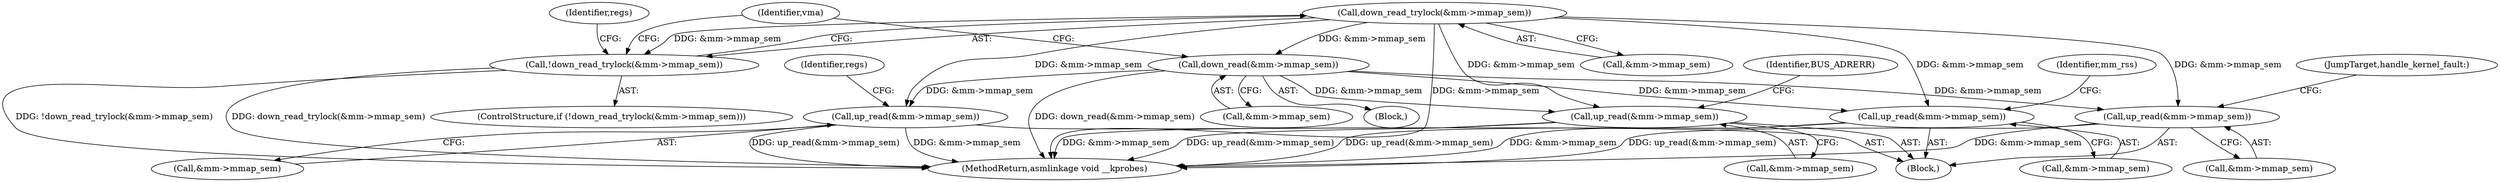 digraph "0_linux_a8b0ca17b80e92faab46ee7179ba9e99ccb61233_44@API" {
"1000247" [label="(Call,down_read_trylock(&mm->mmap_sem))"];
"1000246" [label="(Call,!down_read_trylock(&mm->mmap_sem))"];
"1000272" [label="(Call,down_read(&mm->mmap_sem))"];
"1000527" [label="(Call,up_read(&mm->mmap_sem))"];
"1000595" [label="(Call,up_read(&mm->mmap_sem))"];
"1000614" [label="(Call,up_read(&mm->mmap_sem))"];
"1000643" [label="(Call,up_read(&mm->mmap_sem))"];
"1000527" [label="(Call,up_read(&mm->mmap_sem))"];
"1000252" [label="(Block,)"];
"1000248" [label="(Call,&mm->mmap_sem)"];
"1000528" [label="(Call,&mm->mmap_sem)"];
"1000643" [label="(Call,up_read(&mm->mmap_sem))"];
"1000596" [label="(Call,&mm->mmap_sem)"];
"1000615" [label="(Call,&mm->mmap_sem)"];
"1000533" [label="(Identifier,mm_rss)"];
"1000278" [label="(Identifier,vma)"];
"1000246" [label="(Call,!down_read_trylock(&mm->mmap_sem))"];
"1000595" [label="(Call,up_read(&mm->mmap_sem))"];
"1000644" [label="(Call,&mm->mmap_sem)"];
"1000273" [label="(Call,&mm->mmap_sem)"];
"1000661" [label="(MethodReturn,asmlinkage void __kprobes)"];
"1000257" [label="(Identifier,regs)"];
"1000614" [label="(Call,up_read(&mm->mmap_sem))"];
"1000600" [label="(JumpTarget,handle_kernel_fault:)"];
"1000272" [label="(Call,down_read(&mm->mmap_sem))"];
"1000247" [label="(Call,down_read_trylock(&mm->mmap_sem))"];
"1000649" [label="(Identifier,BUS_ADRERR)"];
"1000117" [label="(Block,)"];
"1000623" [label="(Identifier,regs)"];
"1000245" [label="(ControlStructure,if (!down_read_trylock(&mm->mmap_sem)))"];
"1000247" -> "1000246"  [label="AST: "];
"1000247" -> "1000248"  [label="CFG: "];
"1000248" -> "1000247"  [label="AST: "];
"1000246" -> "1000247"  [label="CFG: "];
"1000247" -> "1000661"  [label="DDG: &mm->mmap_sem"];
"1000247" -> "1000246"  [label="DDG: &mm->mmap_sem"];
"1000247" -> "1000272"  [label="DDG: &mm->mmap_sem"];
"1000247" -> "1000527"  [label="DDG: &mm->mmap_sem"];
"1000247" -> "1000595"  [label="DDG: &mm->mmap_sem"];
"1000247" -> "1000614"  [label="DDG: &mm->mmap_sem"];
"1000247" -> "1000643"  [label="DDG: &mm->mmap_sem"];
"1000246" -> "1000245"  [label="AST: "];
"1000257" -> "1000246"  [label="CFG: "];
"1000278" -> "1000246"  [label="CFG: "];
"1000246" -> "1000661"  [label="DDG: !down_read_trylock(&mm->mmap_sem)"];
"1000246" -> "1000661"  [label="DDG: down_read_trylock(&mm->mmap_sem)"];
"1000272" -> "1000252"  [label="AST: "];
"1000272" -> "1000273"  [label="CFG: "];
"1000273" -> "1000272"  [label="AST: "];
"1000278" -> "1000272"  [label="CFG: "];
"1000272" -> "1000661"  [label="DDG: down_read(&mm->mmap_sem)"];
"1000272" -> "1000527"  [label="DDG: &mm->mmap_sem"];
"1000272" -> "1000595"  [label="DDG: &mm->mmap_sem"];
"1000272" -> "1000614"  [label="DDG: &mm->mmap_sem"];
"1000272" -> "1000643"  [label="DDG: &mm->mmap_sem"];
"1000527" -> "1000117"  [label="AST: "];
"1000527" -> "1000528"  [label="CFG: "];
"1000528" -> "1000527"  [label="AST: "];
"1000533" -> "1000527"  [label="CFG: "];
"1000527" -> "1000661"  [label="DDG: &mm->mmap_sem"];
"1000527" -> "1000661"  [label="DDG: up_read(&mm->mmap_sem)"];
"1000595" -> "1000117"  [label="AST: "];
"1000595" -> "1000596"  [label="CFG: "];
"1000596" -> "1000595"  [label="AST: "];
"1000600" -> "1000595"  [label="CFG: "];
"1000595" -> "1000661"  [label="DDG: up_read(&mm->mmap_sem)"];
"1000595" -> "1000661"  [label="DDG: &mm->mmap_sem"];
"1000614" -> "1000117"  [label="AST: "];
"1000614" -> "1000615"  [label="CFG: "];
"1000615" -> "1000614"  [label="AST: "];
"1000623" -> "1000614"  [label="CFG: "];
"1000614" -> "1000661"  [label="DDG: up_read(&mm->mmap_sem)"];
"1000614" -> "1000661"  [label="DDG: &mm->mmap_sem"];
"1000643" -> "1000117"  [label="AST: "];
"1000643" -> "1000644"  [label="CFG: "];
"1000644" -> "1000643"  [label="AST: "];
"1000649" -> "1000643"  [label="CFG: "];
"1000643" -> "1000661"  [label="DDG: up_read(&mm->mmap_sem)"];
"1000643" -> "1000661"  [label="DDG: &mm->mmap_sem"];
}
